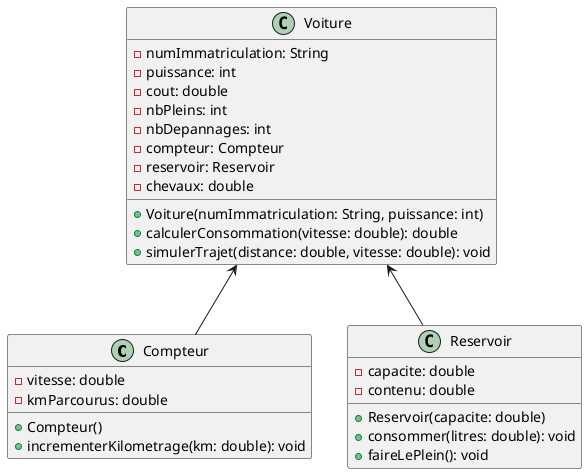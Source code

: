 @startuml
'https://plantuml.com/class-diagram

class Compteur {
  -vitesse: double
  -kmParcourus: double

  +Compteur()
  +incrementerKilometrage(km: double): void
}

class Reservoir {
  -capacite: double
  -contenu: double

  +Reservoir(capacite: double)
  +consommer(litres: double): void
  +faireLePlein(): void
}


class Voiture {
  -numImmatriculation: String
  -puissance: int
  -cout: double
  -nbPleins: int
  -nbDepannages: int
  -compteur: Compteur
  -reservoir: Reservoir
  -chevaux: double

  +Voiture(numImmatriculation: String, puissance: int)
  +calculerConsommation(vitesse: double): double
  +simulerTrajet(distance: double, vitesse: double): void
}

Voiture <-- Compteur
Voiture <-- Reservoir


@enduml